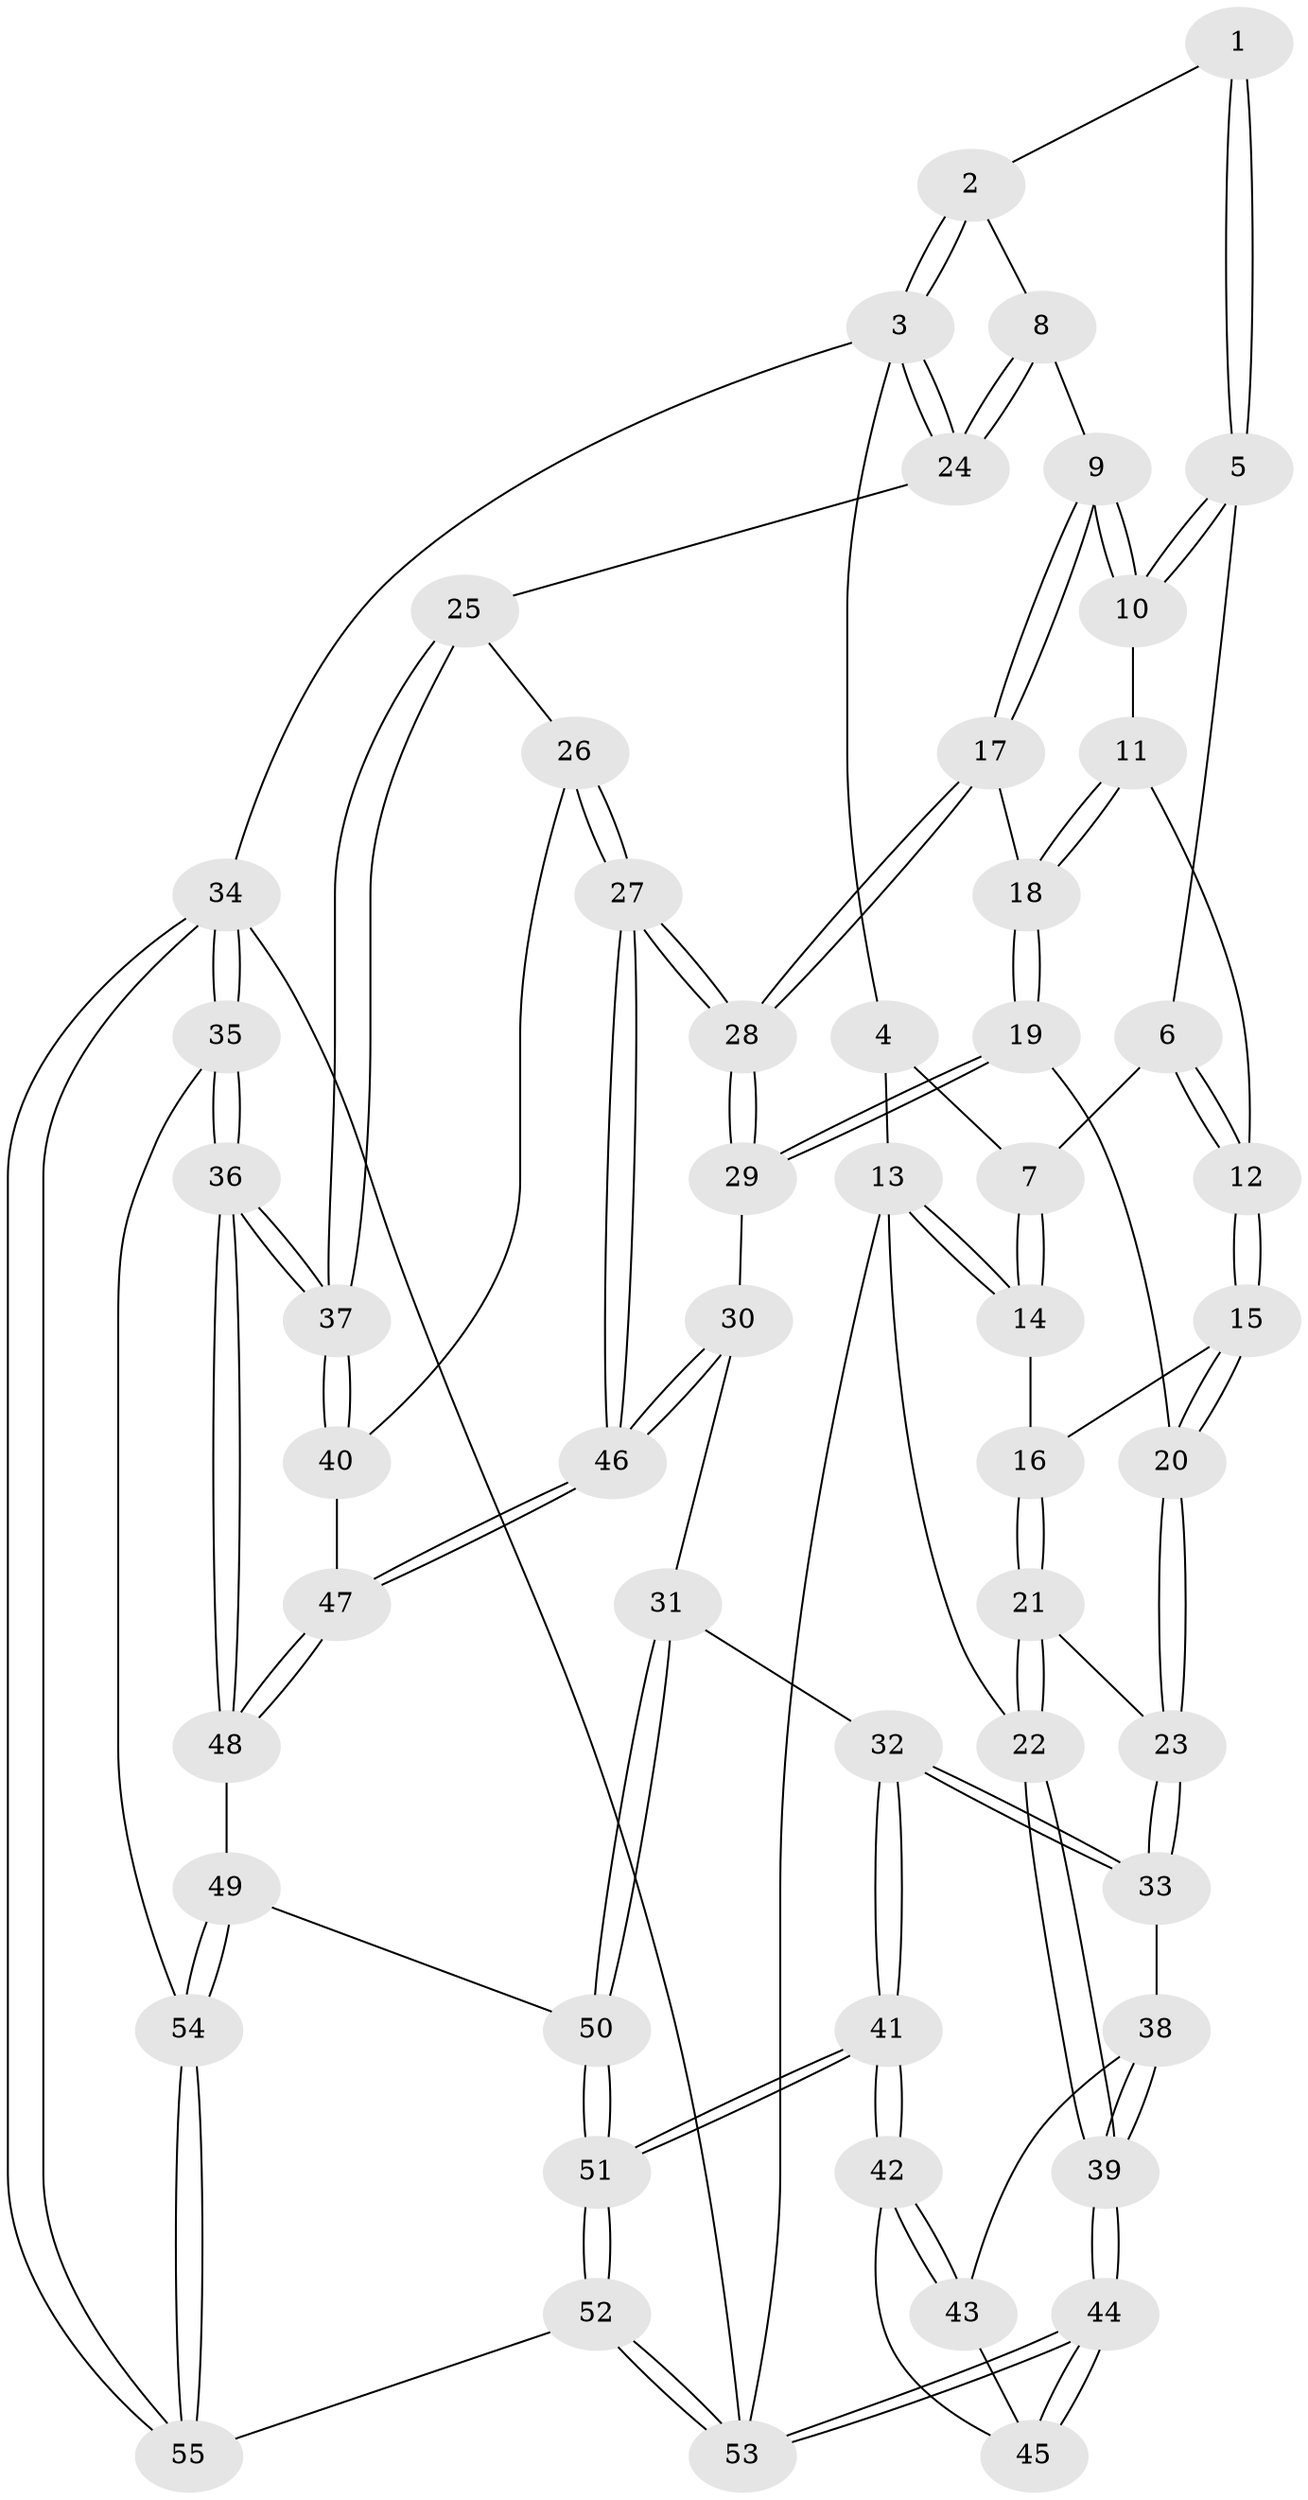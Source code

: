 // coarse degree distribution, {3: 0.16129032258064516, 5: 0.41935483870967744, 4: 0.3870967741935484, 6: 0.03225806451612903}
// Generated by graph-tools (version 1.1) at 2025/52/02/27/25 19:52:41]
// undirected, 55 vertices, 134 edges
graph export_dot {
graph [start="1"]
  node [color=gray90,style=filled];
  1 [pos="+0.541127461238758+0"];
  2 [pos="+0.5892104964009348+0"];
  3 [pos="+1+0"];
  4 [pos="+0.3977271165455478+0"];
  5 [pos="+0.5222161210206613+0.13037545647559656"];
  6 [pos="+0.44810470909762595+0.19285535403063028"];
  7 [pos="+0.26400096853850513+0.15030108412471482"];
  8 [pos="+0.8567901499525917+0.29160069184627735"];
  9 [pos="+0.8085264062497476+0.31759515304129154"];
  10 [pos="+0.5699977748871073+0.2371879990381159"];
  11 [pos="+0.469271285940292+0.31377219272360607"];
  12 [pos="+0.4461826810072114+0.31563761160129394"];
  13 [pos="+0+0.19851390651341103"];
  14 [pos="+0.202798054501189+0.23141074494897051"];
  15 [pos="+0.37160511002202895+0.3535864885542448"];
  16 [pos="+0.24783352767042433+0.29520838267015553"];
  17 [pos="+0.7317342447821942+0.40265506014794317"];
  18 [pos="+0.6436501301836551+0.4481325825516413"];
  19 [pos="+0.5633923068683873+0.533494432116976"];
  20 [pos="+0.42409807969456265+0.5199393680240827"];
  21 [pos="+0.182499405948923+0.5443115979190071"];
  22 [pos="+0+0.6450314091516318"];
  23 [pos="+0.3506664054371394+0.5928377787213283"];
  24 [pos="+1+0.2964238876728889"];
  25 [pos="+1+0.3631468067427148"];
  26 [pos="+0.8861895201022837+0.6645240750165631"];
  27 [pos="+0.7955845670838895+0.730482357585211"];
  28 [pos="+0.7926225023825095+0.7257851829091677"];
  29 [pos="+0.5759849470821808+0.577875647174789"];
  30 [pos="+0.5424240194535306+0.7143171810630272"];
  31 [pos="+0.5149527656801256+0.7404828564500657"];
  32 [pos="+0.43977920017200045+0.7436725327183149"];
  33 [pos="+0.3556177949443929+0.6599344238404923"];
  34 [pos="+1+1"];
  35 [pos="+1+0.9552053112849372"];
  36 [pos="+1+0.947295301083741"];
  37 [pos="+1+0.793178918202603"];
  38 [pos="+0.2969129334119672+0.7190773747604435"];
  39 [pos="+0+0.6622042288891609"];
  40 [pos="+1+0.7744917222597527"];
  41 [pos="+0.4023156813343574+0.8420765872983171"];
  42 [pos="+0.3997658339940779+0.841472483814609"];
  43 [pos="+0.294842635593793+0.7266340872877858"];
  44 [pos="+0+1"];
  45 [pos="+0.2678600004567869+0.8142888396117762"];
  46 [pos="+0.7854778388856604+0.7863128673046481"];
  47 [pos="+0.7898063306549695+0.832828874100328"];
  48 [pos="+0.7879960231081953+0.8461526971256214"];
  49 [pos="+0.7864814047625709+0.8500565102047848"];
  50 [pos="+0.583375108678459+0.9042659986463115"];
  51 [pos="+0.45234851470532617+1"];
  52 [pos="+0.3779428995993759+1"];
  53 [pos="+0+1"];
  54 [pos="+0.814249543269533+0.9644608756910106"];
  55 [pos="+0.8154772185248381+1"];
  1 -- 2;
  1 -- 5;
  1 -- 5;
  2 -- 3;
  2 -- 3;
  2 -- 8;
  3 -- 4;
  3 -- 24;
  3 -- 24;
  3 -- 34;
  4 -- 7;
  4 -- 13;
  5 -- 6;
  5 -- 10;
  5 -- 10;
  6 -- 7;
  6 -- 12;
  6 -- 12;
  7 -- 14;
  7 -- 14;
  8 -- 9;
  8 -- 24;
  8 -- 24;
  9 -- 10;
  9 -- 10;
  9 -- 17;
  9 -- 17;
  10 -- 11;
  11 -- 12;
  11 -- 18;
  11 -- 18;
  12 -- 15;
  12 -- 15;
  13 -- 14;
  13 -- 14;
  13 -- 22;
  13 -- 53;
  14 -- 16;
  15 -- 16;
  15 -- 20;
  15 -- 20;
  16 -- 21;
  16 -- 21;
  17 -- 18;
  17 -- 28;
  17 -- 28;
  18 -- 19;
  18 -- 19;
  19 -- 20;
  19 -- 29;
  19 -- 29;
  20 -- 23;
  20 -- 23;
  21 -- 22;
  21 -- 22;
  21 -- 23;
  22 -- 39;
  22 -- 39;
  23 -- 33;
  23 -- 33;
  24 -- 25;
  25 -- 26;
  25 -- 37;
  25 -- 37;
  26 -- 27;
  26 -- 27;
  26 -- 40;
  27 -- 28;
  27 -- 28;
  27 -- 46;
  27 -- 46;
  28 -- 29;
  28 -- 29;
  29 -- 30;
  30 -- 31;
  30 -- 46;
  30 -- 46;
  31 -- 32;
  31 -- 50;
  31 -- 50;
  32 -- 33;
  32 -- 33;
  32 -- 41;
  32 -- 41;
  33 -- 38;
  34 -- 35;
  34 -- 35;
  34 -- 55;
  34 -- 55;
  34 -- 53;
  35 -- 36;
  35 -- 36;
  35 -- 54;
  36 -- 37;
  36 -- 37;
  36 -- 48;
  36 -- 48;
  37 -- 40;
  37 -- 40;
  38 -- 39;
  38 -- 39;
  38 -- 43;
  39 -- 44;
  39 -- 44;
  40 -- 47;
  41 -- 42;
  41 -- 42;
  41 -- 51;
  41 -- 51;
  42 -- 43;
  42 -- 43;
  42 -- 45;
  43 -- 45;
  44 -- 45;
  44 -- 45;
  44 -- 53;
  44 -- 53;
  46 -- 47;
  46 -- 47;
  47 -- 48;
  47 -- 48;
  48 -- 49;
  49 -- 50;
  49 -- 54;
  49 -- 54;
  50 -- 51;
  50 -- 51;
  51 -- 52;
  51 -- 52;
  52 -- 53;
  52 -- 53;
  52 -- 55;
  54 -- 55;
  54 -- 55;
}
